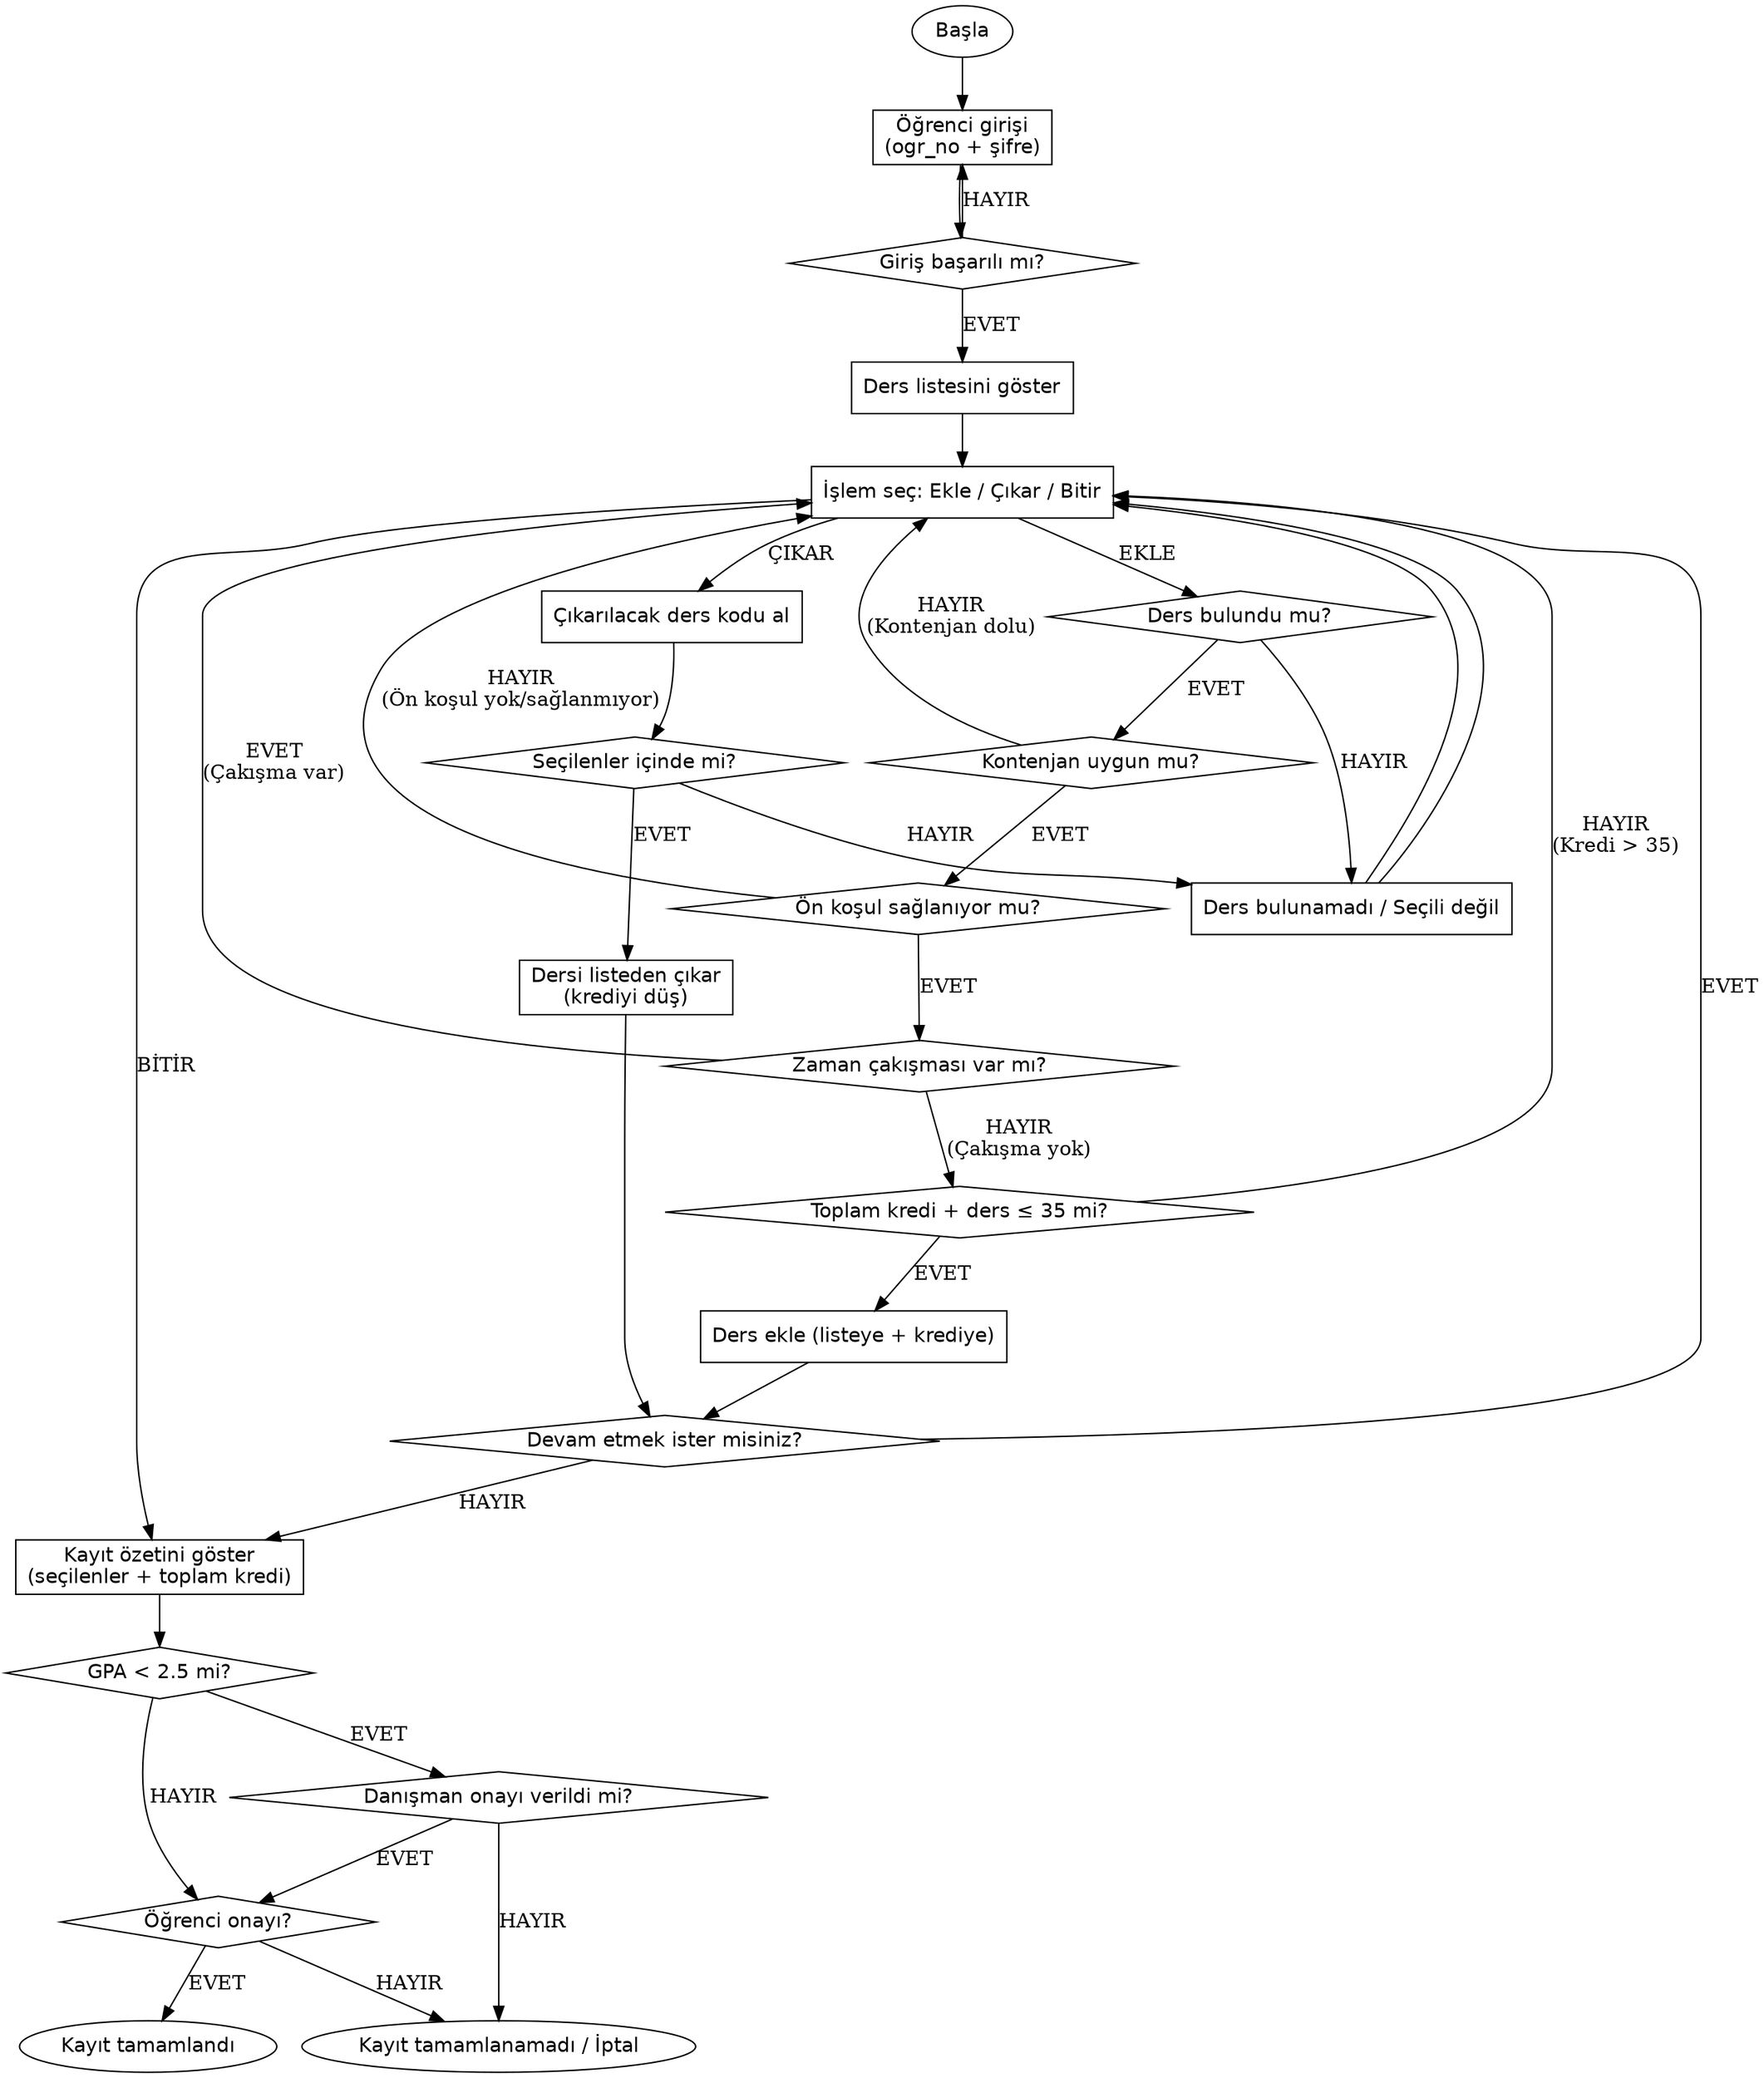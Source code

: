 digraph DersKayit {
  rankdir=TB;
  node [fontname="Helvetica"];

  // Genel düğüm tipleri
  start   [label="Başla", shape=oval];
  login   [label="Öğrenci girişi\n(ogr_no + şifre)", shape=box];
  list    [label="Ders listesini göster", shape=box];
  choose  [label="İşlem seç: Ekle / Çıkar / Bitir", shape=box];

  // Karar (kontrol) düğümleri: diamond
  cred    [label="Giriş başarılı mı?", shape=diamond];
  found   [label="Ders bulundu mu?", shape=diamond];
  kont    [label="Kontenjan uygun mu?", shape=diamond];
  prereq  [label="Ön koşul sağlanıyor mu?", shape=diamond];
  clash   [label="Zaman çakışması var mı?", shape=diamond];
  kredit  [label="Toplam kredi + ders ≤ 35 mi?", shape=diamond];
  more    [label="Devam etmek ister misiniz?", shape=diamond];
  gpaok   [label="GPA < 2.5 mi?", shape=diamond];
  adv     [label="Danışman onayı verildi mi?", shape=diamond];
  approve [label="Öğrenci onayı?", shape=diamond];

  // Süreç düğümleri
  add     [label="Ders ekle (listeye + krediye)", shape=box];
  remask  [label="Çıkarılacak ders kodu al", shape=box];
  remdo   [label="Dersi listeden çıkar\n(krediyi düş)", shape=box];
  notf    [label="Ders bulunamadı / Seçili değil", shape=box];
  summary [label="Kayıt özetini göster\n(seçilenler + toplam kredi)", shape=box];
  endok   [label="Kayıt tamamlandı", shape=oval];
  endfail [label="Kayıt tamamlanamadı / İptal", shape=oval];

  // Akış
  start -> login -> cred;
  cred -> list   [label="EVET"];
  cred -> login  [label="HAYIR"];

  list -> choose;

  // Ekle akışı
  choose -> found   [label="EKLE"];
  found  -> kont    [label="EVET"];
  found  -> notf    [label="HAYIR"];
  notf   -> choose;

  kont   -> prereq  [label="EVET"];
  kont   -> choose  [label="HAYIR\n(Kontenjan dolu)"];

  prereq -> clash   [label="EVET"];
  prereq -> choose  [label="HAYIR\n(Ön koşul yok/sağlanmıyor)"];

  clash  -> kredit  [label="HAYIR\n(Çakışma yok)"];
  clash  -> choose  [label="EVET\n(Çakışma var)"];

  kredit -> add     [label="EVET"];
  kredit -> choose  [label="HAYIR\n(Kredi > 35)"];

  add -> more;

  // Çıkar akışı
  choose -> remask  [label="ÇIKAR"];
  remask -> found2  [label=""]; // sanal karar
  found2 [label="Seçilenler içinde mi?", shape=diamond];
  found2 -> remdo   [label="EVET"];
  found2 -> notf    [label="HAYIR"];
  remdo  -> more;
  notf   -> choose;

  // Bitir akışı -> özet ve onaylar
  choose -> summary [label="BİTİR"];
  summary -> gpaok;

  gpaok  -> adv     [label="EVET"];
  gpaok  -> approve [label="HAYIR"];

  adv    -> approve [label="EVET"];
  adv    -> endfail [label="HAYIR"];

  approve -> endok   [label="EVET"];
  approve -> endfail [label="HAYIR"];

  // Döngüye dönüş
  more -> choose   [label="EVET"];
  more -> summary  [label="HAYIR"];
}
